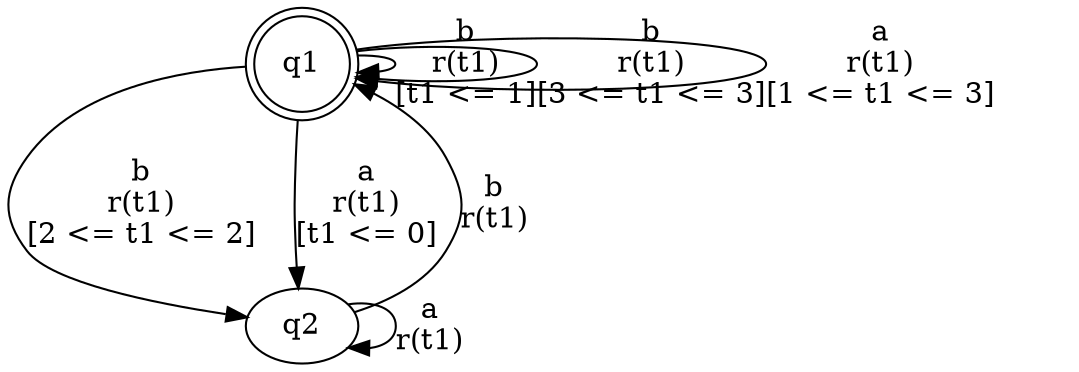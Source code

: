 digraph "tests_1/test5/solution301/solution" {
	q1[label=q1 shape=doublecircle]
	q2[label=q2]
	q1 -> q1[label="b\nr(t1)\n[t1 <= 1]"]
	q1 -> q1[label="b\nr(t1)\n[3 <= t1 <= 3]"]
	q1 -> q1[label="a\nr(t1)\n[1 <= t1 <= 3]"]
	q1 -> q2[label="b\nr(t1)\n[2 <= t1 <= 2]"]
	q2 -> q1[label="b\nr(t1)\n"]
	q2 -> q2[label="a\nr(t1)\n"]
	q1 -> q2[label="a\nr(t1)\n[t1 <= 0]"]
}
